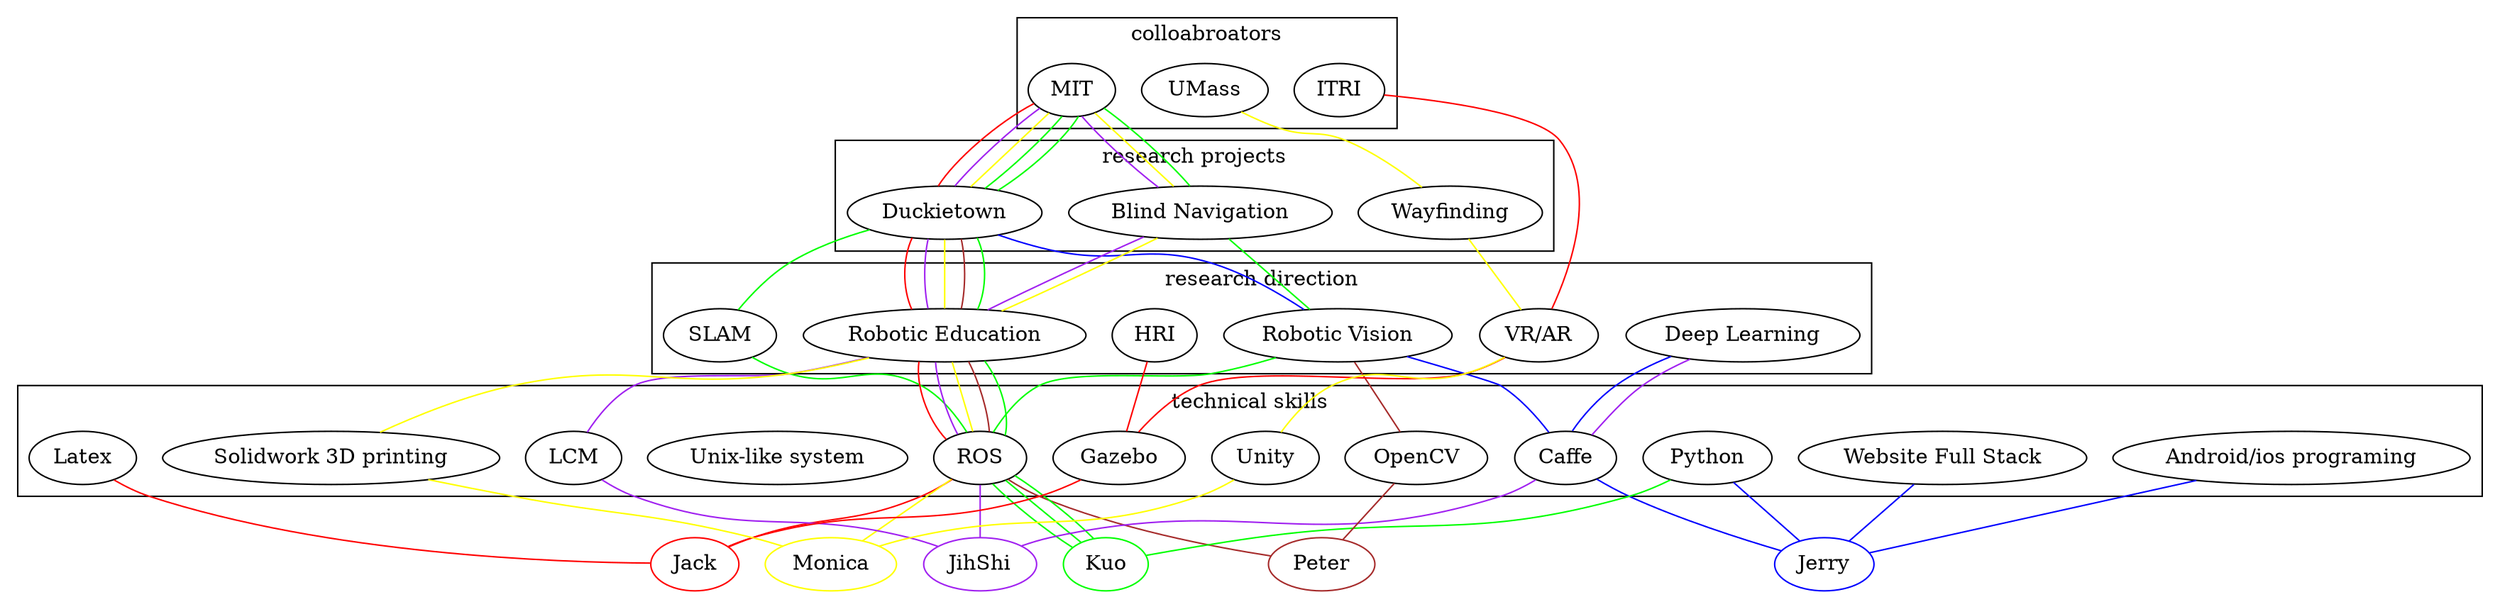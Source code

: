 
graph {
subgraph cluster_A {
label = "colloabroators" ;
"MIT" "ITRI" "UMass"
}

subgraph cluster_B{
label = "research projects" ;
"Duckietown" "Blind Navigation" "Wayfinding"

}

subgraph cluster_C{
label = "research direction";
"SLAM" "Robotic Vision" "Deep Learning" "VR/AR" "HRI" "Robotic Education"
}

subgraph cluster_D{
label = "technical skills" ;
"ROS" "LCM" "Gazebo" "Unity" "Caffe" "Solidwork 3D printing" "Latex" "Android/ios programing" "Unix-like system" "Website Full Stack" "Python" "OpenCV"
}
"Jack" [color=red];
"ITRI" -- "VR/AR" -- "Gazebo" -- "Jack"[color=red];
"MIT" -- "Duckietown" -- "Robotic Education" -- "ROS" -- "Jack"[color=red];
"Latex" -- "Jack"[color=red];
"HRI" -- "Gazebo"[color=red];
"Jerry" [color=blue]
"Android/ios programing" -- "Jerry" [color=blue]
"Caffe" -- "Jerry" [color=blue]
"Deep Learning" -- "Caffe" [color=blue]
"Robotic Vision" -- "Caffe" [color=blue]
"Website Full Stack" -- "Jerry" [color=blue]
"Python" -- "Jerry" [color=blue]
"Duckietown" -- "Robotic Vision"[color=blue]
"JihShi" [color=purple];
 "Deep Learning" -- "Caffe" -- "JihShi"[color=purple] 
"MIT" -- "Duckietown" -- "Robotic Education" -- "ROS" -- "JihShi"[color=purple];
"MIT" -- "Blind Navigation" -- "Robotic Education" [color=purple];
"Robotic Education"--"LCM"--"JihShi"[color=purple];
"Monica" [color=yellow];
"UMass" -- "Wayfinding" -- "VR/AR" -- "Unity" -- "Monica" [color=yellow];
"MIT" -- "Duckietown" -- "Robotic Education" -- "ROS" --  "Monica" [color=yellow];
"MIT" -- "Blind Navigation" -- "Robotic Education" -- "Solidwork 3D printing" -- "Monica" [color=yellow];
"Peter" [color=brown];
"Robotic Vision" -- "OpenCV" -- "Peter"[color=brown];
"Duckietown" -- "Robotic Education" -- "ROS" -- "Peter"[color=brown];
"Kuo" [color=green];
"Python" -- "Kuo" [color=green];
"MIT" -- "Duckietown" -- "Robotic Education" -- "ROS" --  "Kuo" [color=green];
"MIT" -- "Blind Navigation" -- "Robotic Vision" -- "ROS" -- "Kuo" [color=green];
"MIT" -- "Duckietown" -- "SLAM" -- "ROS" -- "Kuo" [color=green];

}

